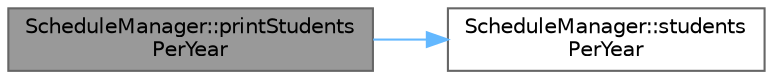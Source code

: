 digraph "ScheduleManager::printStudentsPerYear"
{
 // LATEX_PDF_SIZE
  bgcolor="transparent";
  edge [fontname=Helvetica,fontsize=10,labelfontname=Helvetica,labelfontsize=10];
  node [fontname=Helvetica,fontsize=10,shape=box,height=0.2,width=0.4];
  rankdir="LR";
  Node1 [label="ScheduleManager::printStudents\lPerYear",height=0.2,width=0.4,color="gray40", fillcolor="grey60", style="filled", fontcolor="black",tooltip="Complexity = O(n + number of student's classes) = O(n)"];
  Node1 -> Node2 [color="steelblue1",style="solid"];
  Node2 [label="ScheduleManager::students\lPerYear",height=0.2,width=0.4,color="grey40", fillcolor="white", style="filled",URL="$class_schedule_manager.html#ad05e0f4686bb4cb17d3805eaf6a5327d",tooltip="complexity O(n + max number of classes of a student) = O(n)"];
}
